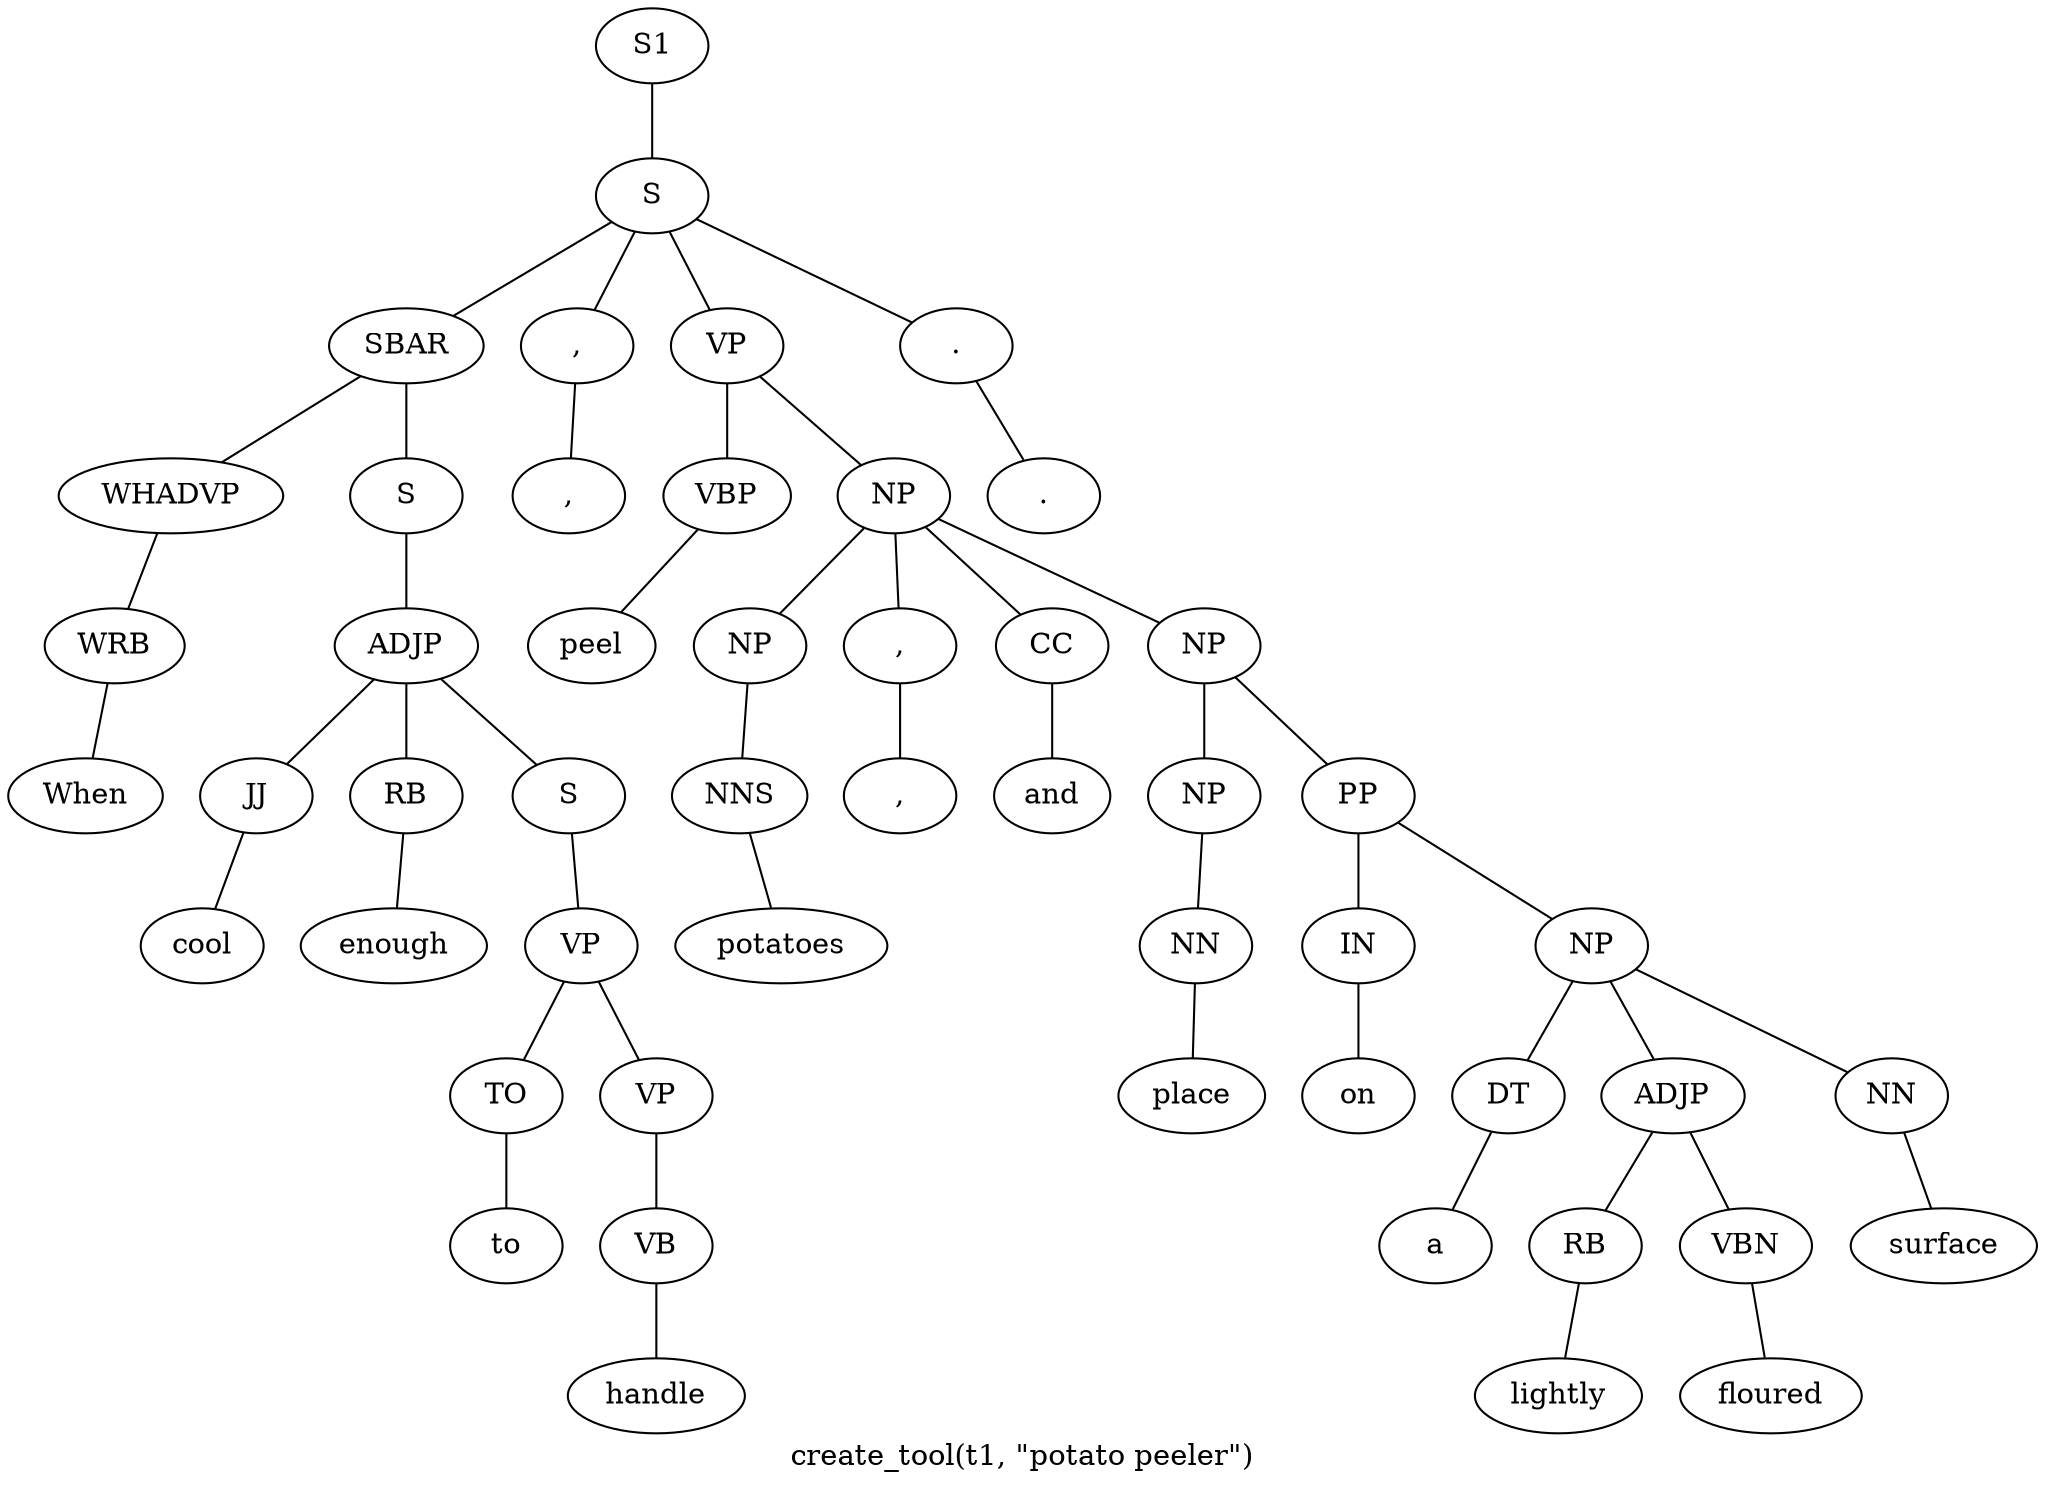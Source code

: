 graph SyntaxGraph {
	label = "create_tool(t1, \"potato peeler\")";
	Node0 [label="S1"];
	Node1 [label="S"];
	Node2 [label="SBAR"];
	Node3 [label="WHADVP"];
	Node4 [label="WRB"];
	Node5 [label="When"];
	Node6 [label="S"];
	Node7 [label="ADJP"];
	Node8 [label="JJ"];
	Node9 [label="cool"];
	Node10 [label="RB"];
	Node11 [label="enough"];
	Node12 [label="S"];
	Node13 [label="VP"];
	Node14 [label="TO"];
	Node15 [label="to"];
	Node16 [label="VP"];
	Node17 [label="VB"];
	Node18 [label="handle"];
	Node19 [label=","];
	Node20 [label=","];
	Node21 [label="VP"];
	Node22 [label="VBP"];
	Node23 [label="peel"];
	Node24 [label="NP"];
	Node25 [label="NP"];
	Node26 [label="NNS"];
	Node27 [label="potatoes"];
	Node28 [label=","];
	Node29 [label=","];
	Node30 [label="CC"];
	Node31 [label="and"];
	Node32 [label="NP"];
	Node33 [label="NP"];
	Node34 [label="NN"];
	Node35 [label="place"];
	Node36 [label="PP"];
	Node37 [label="IN"];
	Node38 [label="on"];
	Node39 [label="NP"];
	Node40 [label="DT"];
	Node41 [label="a"];
	Node42 [label="ADJP"];
	Node43 [label="RB"];
	Node44 [label="lightly"];
	Node45 [label="VBN"];
	Node46 [label="floured"];
	Node47 [label="NN"];
	Node48 [label="surface"];
	Node49 [label="."];
	Node50 [label="."];

	Node0 -- Node1;
	Node1 -- Node2;
	Node1 -- Node19;
	Node1 -- Node21;
	Node1 -- Node49;
	Node2 -- Node3;
	Node2 -- Node6;
	Node3 -- Node4;
	Node4 -- Node5;
	Node6 -- Node7;
	Node7 -- Node8;
	Node7 -- Node10;
	Node7 -- Node12;
	Node8 -- Node9;
	Node10 -- Node11;
	Node12 -- Node13;
	Node13 -- Node14;
	Node13 -- Node16;
	Node14 -- Node15;
	Node16 -- Node17;
	Node17 -- Node18;
	Node19 -- Node20;
	Node21 -- Node22;
	Node21 -- Node24;
	Node22 -- Node23;
	Node24 -- Node25;
	Node24 -- Node28;
	Node24 -- Node30;
	Node24 -- Node32;
	Node25 -- Node26;
	Node26 -- Node27;
	Node28 -- Node29;
	Node30 -- Node31;
	Node32 -- Node33;
	Node32 -- Node36;
	Node33 -- Node34;
	Node34 -- Node35;
	Node36 -- Node37;
	Node36 -- Node39;
	Node37 -- Node38;
	Node39 -- Node40;
	Node39 -- Node42;
	Node39 -- Node47;
	Node40 -- Node41;
	Node42 -- Node43;
	Node42 -- Node45;
	Node43 -- Node44;
	Node45 -- Node46;
	Node47 -- Node48;
	Node49 -- Node50;
}